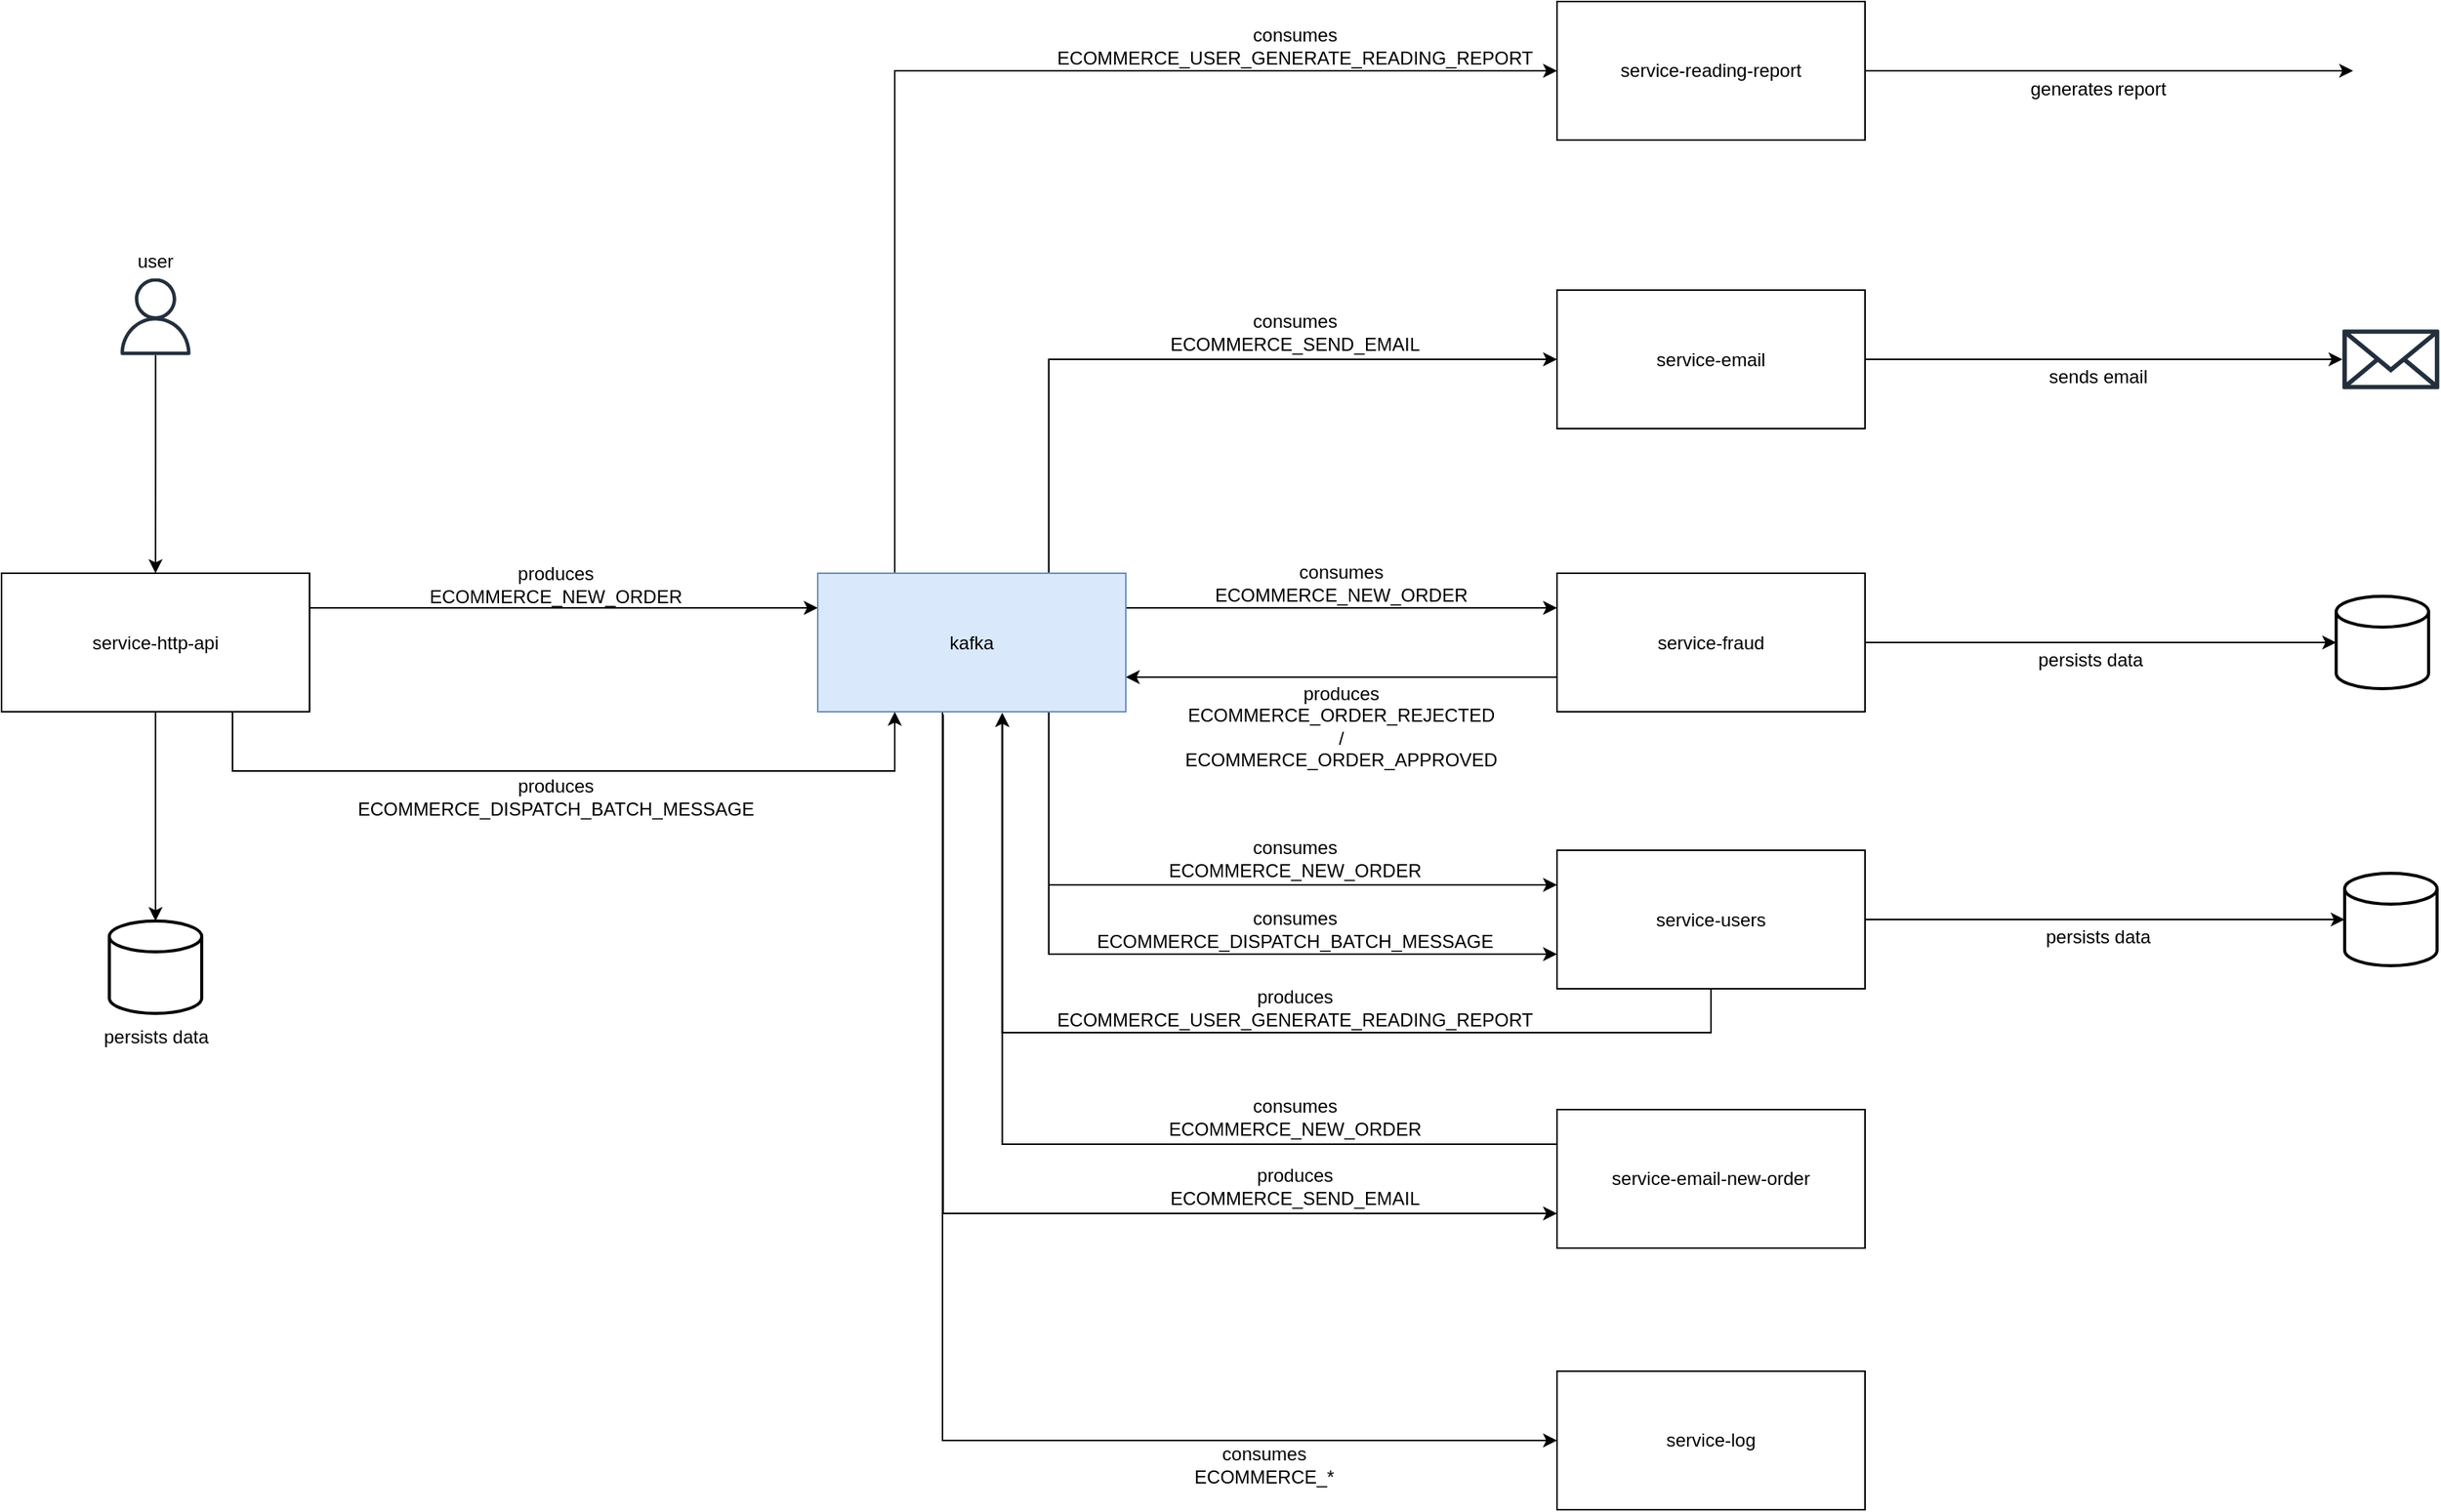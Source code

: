 <mxfile version="20.5.3" type="google"><diagram id="Pag3X0UcdvvkR2R-WhJ_" name="Página-1"><mxGraphModel grid="1" page="1" gridSize="10" guides="1" tooltips="1" connect="1" arrows="1" fold="1" pageScale="1" pageWidth="827" pageHeight="1169" math="0" shadow="0"><root><mxCell id="0"/><mxCell id="1" parent="0"/><mxCell id="jP8yHqmFtmjkAQhmFK7h-1" value="produces&lt;br&gt;ECOMMERCE_NEW_ORDER" style="text;html=1;strokeColor=none;fillColor=default;align=center;verticalAlign=middle;whiteSpace=wrap;rounded=0;" vertex="1" parent="1"><mxGeometry x="300" y="453.5" width="180" height="30" as="geometry"/></mxCell><mxCell id="jP8yHqmFtmjkAQhmFK7h-9" style="edgeStyle=orthogonalEdgeStyle;rounded=0;orthogonalLoop=1;jettySize=auto;html=1;exitX=1;exitY=0.25;exitDx=0;exitDy=0;entryX=0;entryY=0.25;entryDx=0;entryDy=0;" edge="1" parent="1" source="jP8yHqmFtmjkAQhmFK7h-2" target="jP8yHqmFtmjkAQhmFK7h-7"><mxGeometry relative="1" as="geometry"/></mxCell><mxCell id="jP8yHqmFtmjkAQhmFK7h-37" style="edgeStyle=orthogonalEdgeStyle;rounded=0;orthogonalLoop=1;jettySize=auto;html=1;entryX=0.25;entryY=1;entryDx=0;entryDy=0;" edge="1" parent="1" source="jP8yHqmFtmjkAQhmFK7h-2" target="jP8yHqmFtmjkAQhmFK7h-7"><mxGeometry relative="1" as="geometry"><Array as="points"><mxPoint x="180" y="590"/><mxPoint x="610" y="590"/></Array></mxGeometry></mxCell><mxCell id="GBWLjLf5IS_yUzxhKfR2-10" style="edgeStyle=orthogonalEdgeStyle;rounded=0;orthogonalLoop=1;jettySize=auto;html=1;entryX=0.5;entryY=0;entryDx=0;entryDy=0;entryPerimeter=0;" edge="1" parent="1" source="jP8yHqmFtmjkAQhmFK7h-2" target="GBWLjLf5IS_yUzxhKfR2-8"><mxGeometry relative="1" as="geometry"/></mxCell><mxCell id="jP8yHqmFtmjkAQhmFK7h-2" value="service-http-api" style="rounded=0;whiteSpace=wrap;html=1;" vertex="1" parent="1"><mxGeometry x="30" y="461.5" width="200" height="90" as="geometry"/></mxCell><mxCell id="jP8yHqmFtmjkAQhmFK7h-15" style="edgeStyle=orthogonalEdgeStyle;rounded=0;orthogonalLoop=1;jettySize=auto;html=1;" edge="1" parent="1" source="jP8yHqmFtmjkAQhmFK7h-3" target="jP8yHqmFtmjkAQhmFK7h-14"><mxGeometry relative="1" as="geometry"/></mxCell><mxCell id="jP8yHqmFtmjkAQhmFK7h-3" value="service-email" style="rounded=0;whiteSpace=wrap;html=1;" vertex="1" parent="1"><mxGeometry x="1040" y="277.5" width="200" height="90" as="geometry"/></mxCell><mxCell id="jP8yHqmFtmjkAQhmFK7h-24" style="edgeStyle=orthogonalEdgeStyle;rounded=0;orthogonalLoop=1;jettySize=auto;html=1;exitX=0;exitY=0.75;exitDx=0;exitDy=0;entryX=1;entryY=0.75;entryDx=0;entryDy=0;" edge="1" parent="1" source="jP8yHqmFtmjkAQhmFK7h-4" target="jP8yHqmFtmjkAQhmFK7h-7"><mxGeometry relative="1" as="geometry"/></mxCell><mxCell id="GBWLjLf5IS_yUzxhKfR2-7" style="edgeStyle=orthogonalEdgeStyle;rounded=0;orthogonalLoop=1;jettySize=auto;html=1;" edge="1" parent="1" source="jP8yHqmFtmjkAQhmFK7h-4" target="GBWLjLf5IS_yUzxhKfR2-5"><mxGeometry relative="1" as="geometry"/></mxCell><mxCell id="jP8yHqmFtmjkAQhmFK7h-4" value="service-fraud" style="rounded=0;whiteSpace=wrap;html=1;" vertex="1" parent="1"><mxGeometry x="1040" y="461.5" width="200" height="90" as="geometry"/></mxCell><mxCell id="jP8yHqmFtmjkAQhmFK7h-5" value="service-log" style="rounded=0;whiteSpace=wrap;html=1;" vertex="1" parent="1"><mxGeometry x="1040" y="980" width="200" height="90" as="geometry"/></mxCell><mxCell id="jP8yHqmFtmjkAQhmFK7h-13" style="edgeStyle=orthogonalEdgeStyle;rounded=0;orthogonalLoop=1;jettySize=auto;html=1;entryX=0;entryY=0.5;entryDx=0;entryDy=0;" edge="1" parent="1" source="jP8yHqmFtmjkAQhmFK7h-7" target="jP8yHqmFtmjkAQhmFK7h-3"><mxGeometry relative="1" as="geometry"><Array as="points"><mxPoint x="710" y="322"/></Array></mxGeometry></mxCell><mxCell id="jP8yHqmFtmjkAQhmFK7h-18" style="edgeStyle=orthogonalEdgeStyle;rounded=0;orthogonalLoop=1;jettySize=auto;html=1;entryX=0;entryY=0.25;entryDx=0;entryDy=0;" edge="1" parent="1" source="jP8yHqmFtmjkAQhmFK7h-7" target="jP8yHqmFtmjkAQhmFK7h-8"><mxGeometry relative="1" as="geometry"><Array as="points"><mxPoint x="710" y="664"/></Array></mxGeometry></mxCell><mxCell id="jP8yHqmFtmjkAQhmFK7h-23" style="edgeStyle=orthogonalEdgeStyle;rounded=0;orthogonalLoop=1;jettySize=auto;html=1;exitX=1;exitY=0.25;exitDx=0;exitDy=0;entryX=0;entryY=0.25;entryDx=0;entryDy=0;" edge="1" parent="1" source="jP8yHqmFtmjkAQhmFK7h-7" target="jP8yHqmFtmjkAQhmFK7h-4"><mxGeometry relative="1" as="geometry"/></mxCell><mxCell id="jP8yHqmFtmjkAQhmFK7h-30" style="edgeStyle=orthogonalEdgeStyle;rounded=0;orthogonalLoop=1;jettySize=auto;html=1;entryX=0;entryY=0.5;entryDx=0;entryDy=0;exitX=0.405;exitY=0.995;exitDx=0;exitDy=0;exitPerimeter=0;" edge="1" parent="1" source="jP8yHqmFtmjkAQhmFK7h-7" target="jP8yHqmFtmjkAQhmFK7h-5"><mxGeometry relative="1" as="geometry"><mxPoint x="650" y="570" as="sourcePoint"/></mxGeometry></mxCell><mxCell id="jP8yHqmFtmjkAQhmFK7h-33" style="edgeStyle=orthogonalEdgeStyle;rounded=0;orthogonalLoop=1;jettySize=auto;html=1;entryX=0;entryY=0.5;entryDx=0;entryDy=0;exitX=0.25;exitY=0;exitDx=0;exitDy=0;" edge="1" parent="1" source="jP8yHqmFtmjkAQhmFK7h-7" target="jP8yHqmFtmjkAQhmFK7h-31"><mxGeometry relative="1" as="geometry"><Array as="points"><mxPoint x="610" y="135"/></Array></mxGeometry></mxCell><mxCell id="jP8yHqmFtmjkAQhmFK7h-39" style="edgeStyle=orthogonalEdgeStyle;rounded=0;orthogonalLoop=1;jettySize=auto;html=1;exitX=0.75;exitY=1;exitDx=0;exitDy=0;entryX=0;entryY=0.75;entryDx=0;entryDy=0;" edge="1" parent="1" source="jP8yHqmFtmjkAQhmFK7h-7" target="jP8yHqmFtmjkAQhmFK7h-8"><mxGeometry relative="1" as="geometry"/></mxCell><mxCell id="GBWLjLf5IS_yUzxhKfR2-2" style="edgeStyle=orthogonalEdgeStyle;rounded=0;orthogonalLoop=1;jettySize=auto;html=1;entryX=0;entryY=0.75;entryDx=0;entryDy=0;exitX=0.407;exitY=1.02;exitDx=0;exitDy=0;exitPerimeter=0;" edge="1" parent="1" source="jP8yHqmFtmjkAQhmFK7h-7" target="GBWLjLf5IS_yUzxhKfR2-1"><mxGeometry relative="1" as="geometry"><Array as="points"><mxPoint x="641" y="878"/></Array></mxGeometry></mxCell><mxCell id="jP8yHqmFtmjkAQhmFK7h-7" value="kafka" style="rounded=0;whiteSpace=wrap;html=1;fillColor=#dae8fc;strokeColor=#6c8ebf;" vertex="1" parent="1"><mxGeometry x="560" y="461.5" width="200" height="90" as="geometry"/></mxCell><mxCell id="jP8yHqmFtmjkAQhmFK7h-20" style="edgeStyle=orthogonalEdgeStyle;rounded=0;orthogonalLoop=1;jettySize=auto;html=1;" edge="1" parent="1" source="jP8yHqmFtmjkAQhmFK7h-8" target="jP8yHqmFtmjkAQhmFK7h-19"><mxGeometry relative="1" as="geometry"/></mxCell><mxCell id="jP8yHqmFtmjkAQhmFK7h-42" style="edgeStyle=orthogonalEdgeStyle;rounded=0;orthogonalLoop=1;jettySize=auto;html=1;entryX=0.599;entryY=1.008;entryDx=0;entryDy=0;entryPerimeter=0;" edge="1" parent="1" source="jP8yHqmFtmjkAQhmFK7h-8" target="jP8yHqmFtmjkAQhmFK7h-7"><mxGeometry relative="1" as="geometry"><mxPoint x="680" y="560" as="targetPoint"/><Array as="points"><mxPoint x="1140" y="760"/><mxPoint x="680" y="760"/></Array></mxGeometry></mxCell><mxCell id="jP8yHqmFtmjkAQhmFK7h-8" value="service-users" style="rounded=0;whiteSpace=wrap;html=1;" vertex="1" parent="1"><mxGeometry x="1040" y="641.5" width="200" height="90" as="geometry"/></mxCell><mxCell id="jP8yHqmFtmjkAQhmFK7h-11" value="produces&lt;br&gt;ECOMMERCE_SEND_EMAIL" style="text;html=1;strokeColor=none;fillColor=default;align=center;verticalAlign=middle;whiteSpace=wrap;rounded=0;" vertex="1" parent="1"><mxGeometry x="780" y="845" width="180" height="30" as="geometry"/></mxCell><mxCell id="jP8yHqmFtmjkAQhmFK7h-12" value="consumes&lt;br&gt;ECOMMERCE_SEND_EMAIL" style="text;html=1;strokeColor=none;fillColor=default;align=center;verticalAlign=middle;whiteSpace=wrap;rounded=0;" vertex="1" parent="1"><mxGeometry x="780" y="289.75" width="180" height="30" as="geometry"/></mxCell><mxCell id="jP8yHqmFtmjkAQhmFK7h-14" value="" style="sketch=0;outlineConnect=0;fontColor=#232F3E;gradientColor=none;fillColor=#232F3D;strokeColor=none;dashed=0;verticalLabelPosition=bottom;verticalAlign=top;align=center;html=1;fontSize=12;fontStyle=0;aspect=fixed;pointerEvents=1;shape=mxgraph.aws4.email_2;" vertex="1" parent="1"><mxGeometry x="1550" y="302.75" width="62.88" height="39.5" as="geometry"/></mxCell><mxCell id="jP8yHqmFtmjkAQhmFK7h-16" value="sends email" style="text;html=1;strokeColor=none;fillColor=default;align=center;verticalAlign=middle;whiteSpace=wrap;rounded=0;" vertex="1" parent="1"><mxGeometry x="1340" y="323.5" width="103" height="21.75" as="geometry"/></mxCell><mxCell id="jP8yHqmFtmjkAQhmFK7h-17" value="consumes&lt;br&gt;ECOMMERCE_NEW_ORDER" style="text;html=1;strokeColor=none;fillColor=default;align=center;verticalAlign=middle;whiteSpace=wrap;rounded=0;" vertex="1" parent="1"><mxGeometry x="780" y="632" width="180" height="30" as="geometry"/></mxCell><mxCell id="jP8yHqmFtmjkAQhmFK7h-19" value="" style="strokeWidth=2;html=1;shape=mxgraph.flowchart.database;whiteSpace=wrap;fillColor=default;" vertex="1" parent="1"><mxGeometry x="1551.44" y="656.5" width="60" height="60" as="geometry"/></mxCell><mxCell id="jP8yHqmFtmjkAQhmFK7h-21" value="persists data" style="text;html=1;strokeColor=none;fillColor=default;align=center;verticalAlign=middle;whiteSpace=wrap;rounded=0;" vertex="1" parent="1"><mxGeometry x="1340" y="687.5" width="103" height="21.75" as="geometry"/></mxCell><mxCell id="jP8yHqmFtmjkAQhmFK7h-22" value="consumes&lt;br&gt;ECOMMERCE_NEW_ORDER" style="text;html=1;strokeColor=none;fillColor=default;align=center;verticalAlign=middle;whiteSpace=wrap;rounded=0;" vertex="1" parent="1"><mxGeometry x="810" y="452.5" width="180" height="30" as="geometry"/></mxCell><mxCell id="jP8yHqmFtmjkAQhmFK7h-25" value="produces&lt;br&gt;ECOMMERCE_ORDER_REJECTED /&lt;br&gt;ECOMMERCE_ORDER_APPROVED" style="text;html=1;strokeColor=none;fillColor=default;align=center;verticalAlign=middle;whiteSpace=wrap;rounded=0;" vertex="1" parent="1"><mxGeometry x="800" y="529.5" width="200" height="62" as="geometry"/></mxCell><mxCell id="jP8yHqmFtmjkAQhmFK7h-27" style="edgeStyle=orthogonalEdgeStyle;rounded=0;orthogonalLoop=1;jettySize=auto;html=1;entryX=0.5;entryY=0;entryDx=0;entryDy=0;" edge="1" parent="1" source="jP8yHqmFtmjkAQhmFK7h-26" target="jP8yHqmFtmjkAQhmFK7h-2"><mxGeometry relative="1" as="geometry"/></mxCell><mxCell id="jP8yHqmFtmjkAQhmFK7h-26" value="" style="sketch=0;outlineConnect=0;fontColor=#232F3E;gradientColor=none;fillColor=#232F3D;strokeColor=none;dashed=0;verticalLabelPosition=bottom;verticalAlign=top;align=center;html=1;fontSize=12;fontStyle=0;aspect=fixed;pointerEvents=1;shape=mxgraph.aws4.user;" vertex="1" parent="1"><mxGeometry x="105" y="269.75" width="50" height="50" as="geometry"/></mxCell><mxCell id="jP8yHqmFtmjkAQhmFK7h-28" value="user" style="text;html=1;strokeColor=none;fillColor=default;align=center;verticalAlign=middle;whiteSpace=wrap;rounded=0;" vertex="1" parent="1"><mxGeometry x="99.25" y="248" width="61.5" height="21.75" as="geometry"/></mxCell><mxCell id="jP8yHqmFtmjkAQhmFK7h-29" value="consumes&lt;br&gt;ECOMMERCE_*" style="text;html=1;strokeColor=none;fillColor=default;align=center;verticalAlign=middle;whiteSpace=wrap;rounded=0;" vertex="1" parent="1"><mxGeometry x="760" y="1026" width="180" height="30" as="geometry"/></mxCell><mxCell id="jP8yHqmFtmjkAQhmFK7h-45" style="edgeStyle=orthogonalEdgeStyle;rounded=0;orthogonalLoop=1;jettySize=auto;html=1;entryX=0;entryY=0.5;entryDx=0;entryDy=0;" edge="1" parent="1" source="jP8yHqmFtmjkAQhmFK7h-31" target="jP8yHqmFtmjkAQhmFK7h-44"><mxGeometry relative="1" as="geometry"/></mxCell><mxCell id="jP8yHqmFtmjkAQhmFK7h-31" value="service-reading-report" style="rounded=0;whiteSpace=wrap;html=1;" vertex="1" parent="1"><mxGeometry x="1040" y="90" width="200" height="90" as="geometry"/></mxCell><mxCell id="jP8yHqmFtmjkAQhmFK7h-32" value="consumes&lt;br&gt;ECOMMERCE_USER_GENERATE_READING_REPORT" style="text;html=1;strokeColor=none;fillColor=default;align=center;verticalAlign=middle;whiteSpace=wrap;rounded=0;" vertex="1" parent="1"><mxGeometry x="780" y="104" width="180" height="30" as="geometry"/></mxCell><mxCell id="jP8yHqmFtmjkAQhmFK7h-38" value="produces&lt;br&gt;ECOMMERCE_DISPATCH_BATCH_MESSAGE" style="text;html=1;strokeColor=none;fillColor=default;align=center;verticalAlign=middle;whiteSpace=wrap;rounded=0;" vertex="1" parent="1"><mxGeometry x="300" y="591.5" width="180" height="30" as="geometry"/></mxCell><mxCell id="jP8yHqmFtmjkAQhmFK7h-40" value="consumes&lt;br&gt;ECOMMERCE_DISPATCH_BATCH_MESSAGE" style="text;html=1;strokeColor=none;fillColor=default;align=center;verticalAlign=middle;whiteSpace=wrap;rounded=0;" vertex="1" parent="1"><mxGeometry x="780" y="678.25" width="180" height="30" as="geometry"/></mxCell><mxCell id="jP8yHqmFtmjkAQhmFK7h-43" value="produces&lt;br&gt;ECOMMERCE_USER_GENERATE_READING_REPORT" style="text;html=1;strokeColor=none;fillColor=default;align=center;verticalAlign=middle;whiteSpace=wrap;rounded=0;" vertex="1" parent="1"><mxGeometry x="780" y="728.5" width="180" height="30" as="geometry"/></mxCell><mxCell id="jP8yHqmFtmjkAQhmFK7h-44" value="" style="shape=image;html=1;verticalAlign=top;verticalLabelPosition=bottom;labelBackgroundColor=#ffffff;imageAspect=0;aspect=fixed;image=https://cdn1.iconfinder.com/data/icons/bootstrap-vol-3/16/filetype-csv-128.png;fillColor=default;" vertex="1" parent="1"><mxGeometry x="1556.94" y="110.5" width="49" height="49" as="geometry"/></mxCell><mxCell id="jP8yHqmFtmjkAQhmFK7h-46" value="generates report" style="text;html=1;strokeColor=none;fillColor=default;align=center;verticalAlign=middle;whiteSpace=wrap;rounded=0;" vertex="1" parent="1"><mxGeometry x="1340" y="135.75" width="103" height="21.75" as="geometry"/></mxCell><mxCell id="GBWLjLf5IS_yUzxhKfR2-4" style="edgeStyle=orthogonalEdgeStyle;rounded=0;orthogonalLoop=1;jettySize=auto;html=1;exitX=0;exitY=0.25;exitDx=0;exitDy=0;entryX=0.599;entryY=1.008;entryDx=0;entryDy=0;entryPerimeter=0;" edge="1" parent="1" source="GBWLjLf5IS_yUzxhKfR2-1" target="jP8yHqmFtmjkAQhmFK7h-7"><mxGeometry relative="1" as="geometry"/></mxCell><mxCell id="GBWLjLf5IS_yUzxhKfR2-1" value="service-email-new-order" style="rounded=0;whiteSpace=wrap;html=1;" vertex="1" parent="1"><mxGeometry x="1040" y="810" width="200" height="90" as="geometry"/></mxCell><mxCell id="GBWLjLf5IS_yUzxhKfR2-3" value="consumes&lt;br&gt;ECOMMERCE_NEW_ORDER" style="text;html=1;strokeColor=none;fillColor=default;align=center;verticalAlign=middle;whiteSpace=wrap;rounded=0;" vertex="1" parent="1"><mxGeometry x="780" y="800" width="180" height="30" as="geometry"/></mxCell><mxCell id="GBWLjLf5IS_yUzxhKfR2-5" value="" style="strokeWidth=2;html=1;shape=mxgraph.flowchart.database;whiteSpace=wrap;fillColor=default;" vertex="1" parent="1"><mxGeometry x="1545.94" y="476.5" width="60" height="60" as="geometry"/></mxCell><mxCell id="GBWLjLf5IS_yUzxhKfR2-6" value="persists data" style="text;html=1;strokeColor=none;fillColor=default;align=center;verticalAlign=middle;whiteSpace=wrap;rounded=0;" vertex="1" parent="1"><mxGeometry x="1334.5" y="507.5" width="103" height="21.75" as="geometry"/></mxCell><mxCell id="GBWLjLf5IS_yUzxhKfR2-8" value="" style="strokeWidth=2;html=1;shape=mxgraph.flowchart.database;whiteSpace=wrap;fillColor=default;" vertex="1" parent="1"><mxGeometry x="100" y="687.5" width="60" height="60" as="geometry"/></mxCell><mxCell id="GBWLjLf5IS_yUzxhKfR2-9" value="persists data" style="text;html=1;strokeColor=none;fillColor=default;align=center;verticalAlign=middle;whiteSpace=wrap;rounded=0;" vertex="1" parent="1"><mxGeometry x="78.5" y="751.63" width="103" height="21.75" as="geometry"/></mxCell></root></mxGraphModel></diagram></mxfile>